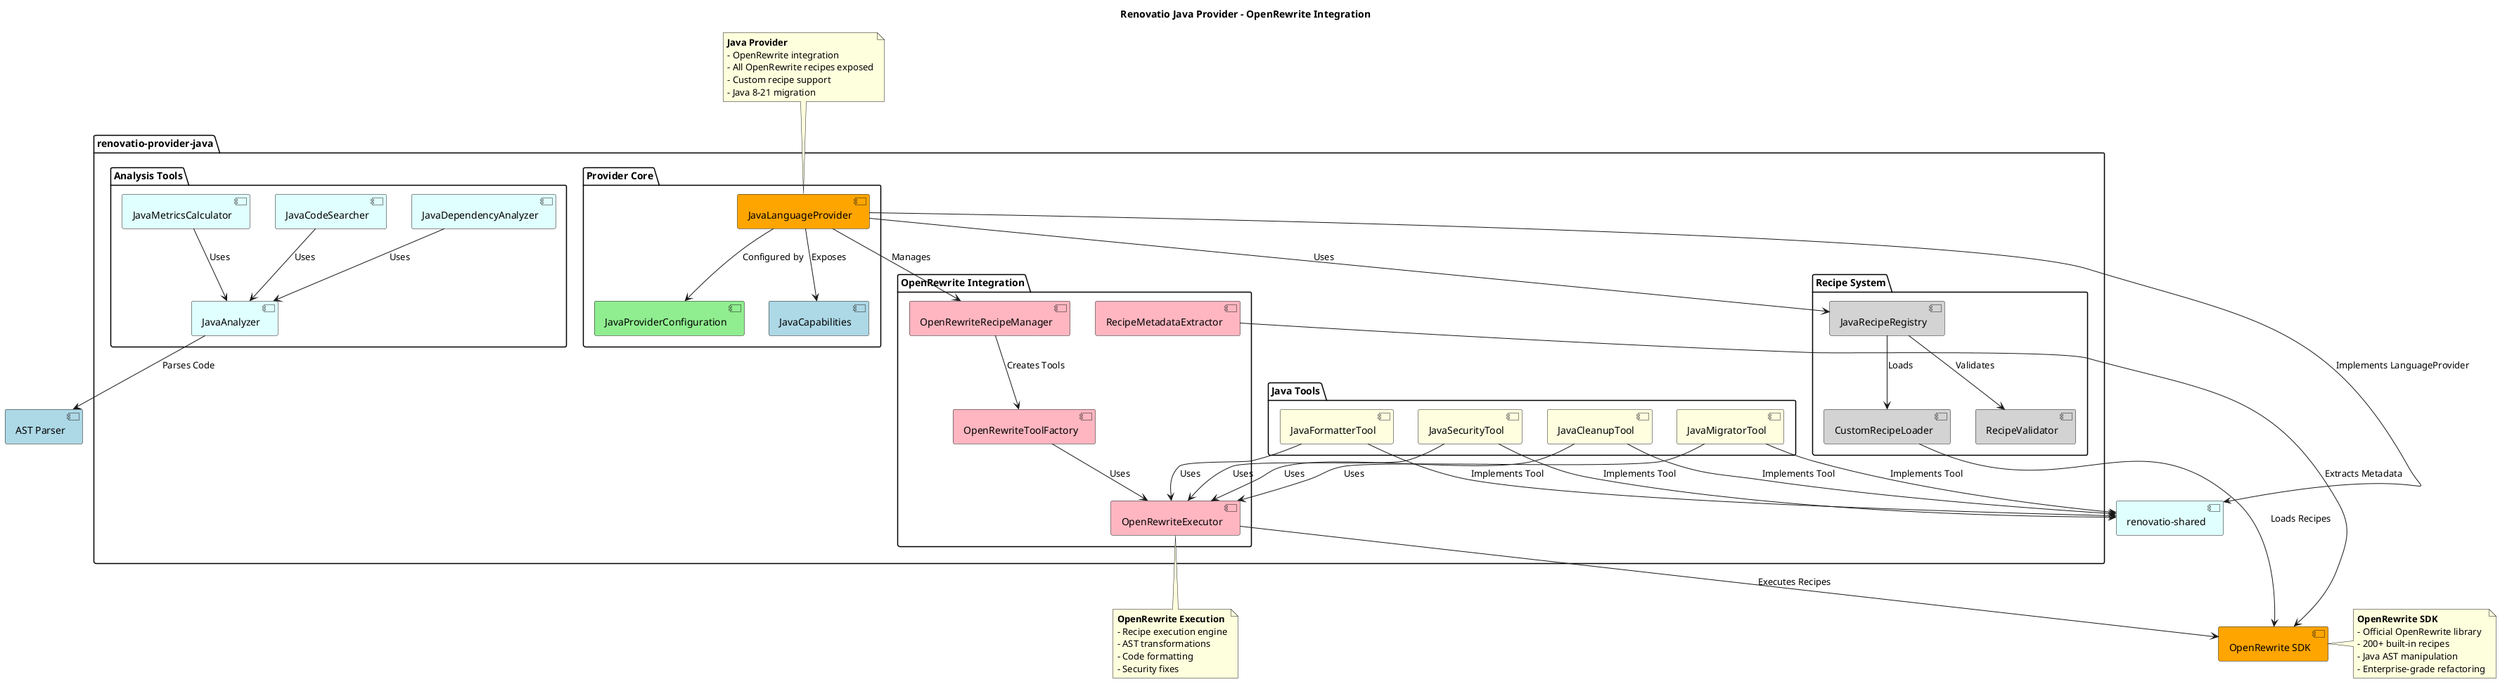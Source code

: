 @startuml
' renovatio-provider-java Component Diagram

title Renovatio Java Provider - OpenRewrite Integration

package "renovatio-provider-java" {
  
  ' Provider Implementation
  package "Provider Core" {
    [JavaLanguageProvider] #Orange
    [JavaProviderConfiguration] #LightGreen
    [JavaCapabilities] #LightBlue
  }
  
  ' OpenRewrite Integration
  package "OpenRewrite Integration" {
    [OpenRewriteRecipeManager] #LightPink
    [OpenRewriteToolFactory] #LightPink
    [OpenRewriteExecutor] #LightPink
    [RecipeMetadataExtractor] #LightPink
  }
  
  ' Java Analysis Tools
  package "Analysis Tools" {
    [JavaAnalyzer] #LightCyan
    [JavaCodeSearcher] #LightCyan
    [JavaMetricsCalculator] #LightCyan
    [JavaDependencyAnalyzer] #LightCyan
  }
  
  ' Java-specific Tools
  package "Java Tools" {
    [JavaFormatterTool] #LightYellow
    [JavaMigratorTool] #LightYellow
    [JavaSecurityTool] #LightYellow
    [JavaCleanupTool] #LightYellow
  }
  
  ' Recipe Management
  package "Recipe System" {
    [JavaRecipeRegistry] #LightGray
    [CustomRecipeLoader] #LightGray
    [RecipeValidator] #LightGray
  }
}

' External dependencies
[renovatio-shared] #LightCyan
[OpenRewrite SDK] #Orange
[AST Parser] #LightBlue

' Provider implementation
JavaLanguageProvider --> JavaProviderConfiguration : Configured by
JavaLanguageProvider --> JavaCapabilities : Exposes
JavaLanguageProvider --> JavaRecipeRegistry : Uses

' OpenRewrite integration
JavaLanguageProvider --> OpenRewriteRecipeManager : Manages
OpenRewriteRecipeManager --> OpenRewriteToolFactory : Creates Tools
OpenRewriteToolFactory --> OpenRewriteExecutor : Uses
OpenRewriteExecutor --> [OpenRewrite SDK] : Executes Recipes
RecipeMetadataExtractor --> [OpenRewrite SDK] : Extracts Metadata

' Tool implementations
JavaFormatterTool --> OpenRewriteExecutor : Uses
JavaMigratorTool --> OpenRewriteExecutor : Uses
JavaSecurityTool --> OpenRewriteExecutor : Uses
JavaCleanupTool --> OpenRewriteExecutor : Uses

' Analysis tools
JavaAnalyzer --> [AST Parser] : Parses Code
JavaCodeSearcher --> JavaAnalyzer : Uses
JavaMetricsCalculator --> JavaAnalyzer : Uses
JavaDependencyAnalyzer --> JavaAnalyzer : Uses

' Recipe management
JavaRecipeRegistry --> CustomRecipeLoader : Loads
JavaRecipeRegistry --> RecipeValidator : Validates
CustomRecipeLoader --> [OpenRewrite SDK] : Loads Recipes

' Shared interfaces
JavaLanguageProvider --> [renovatio-shared] : Implements LanguageProvider
JavaFormatterTool --> [renovatio-shared] : Implements Tool
JavaMigratorTool --> [renovatio-shared] : Implements Tool
JavaSecurityTool --> [renovatio-shared] : Implements Tool
JavaCleanupTool --> [renovatio-shared] : Implements Tool

note top of JavaLanguageProvider
  **Java Provider**
  - OpenRewrite integration
  - All OpenRewrite recipes exposed
  - Custom recipe support
  - Java 8-21 migration
end note

note bottom of OpenRewriteExecutor
  **OpenRewrite Execution**
  - Recipe execution engine
  - AST transformations
  - Code formatting
  - Security fixes
end note

note right of [OpenRewrite SDK]
  **OpenRewrite SDK**
  - Official OpenRewrite library
  - 200+ built-in recipes
  - Java AST manipulation
  - Enterprise-grade refactoring
end note

@enduml


